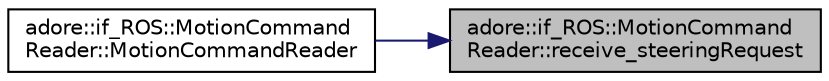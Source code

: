 digraph "adore::if_ROS::MotionCommandReader::receive_steeringRequest"
{
 // LATEX_PDF_SIZE
  edge [fontname="Helvetica",fontsize="10",labelfontname="Helvetica",labelfontsize="10"];
  node [fontname="Helvetica",fontsize="10",shape=record];
  rankdir="RL";
  Node1 [label="adore::if_ROS::MotionCommand\lReader::receive_steeringRequest",height=0.2,width=0.4,color="black", fillcolor="grey75", style="filled", fontcolor="black",tooltip=" "];
  Node1 -> Node2 [dir="back",color="midnightblue",fontsize="10",style="solid",fontname="Helvetica"];
  Node2 [label="adore::if_ROS::MotionCommand\lReader::MotionCommandReader",height=0.2,width=0.4,color="black", fillcolor="white", style="filled",URL="$classadore_1_1if__ROS_1_1MotionCommandReader.html#adfa85f4eb79ea1fdc24e624cad4614ba",tooltip=" "];
}
